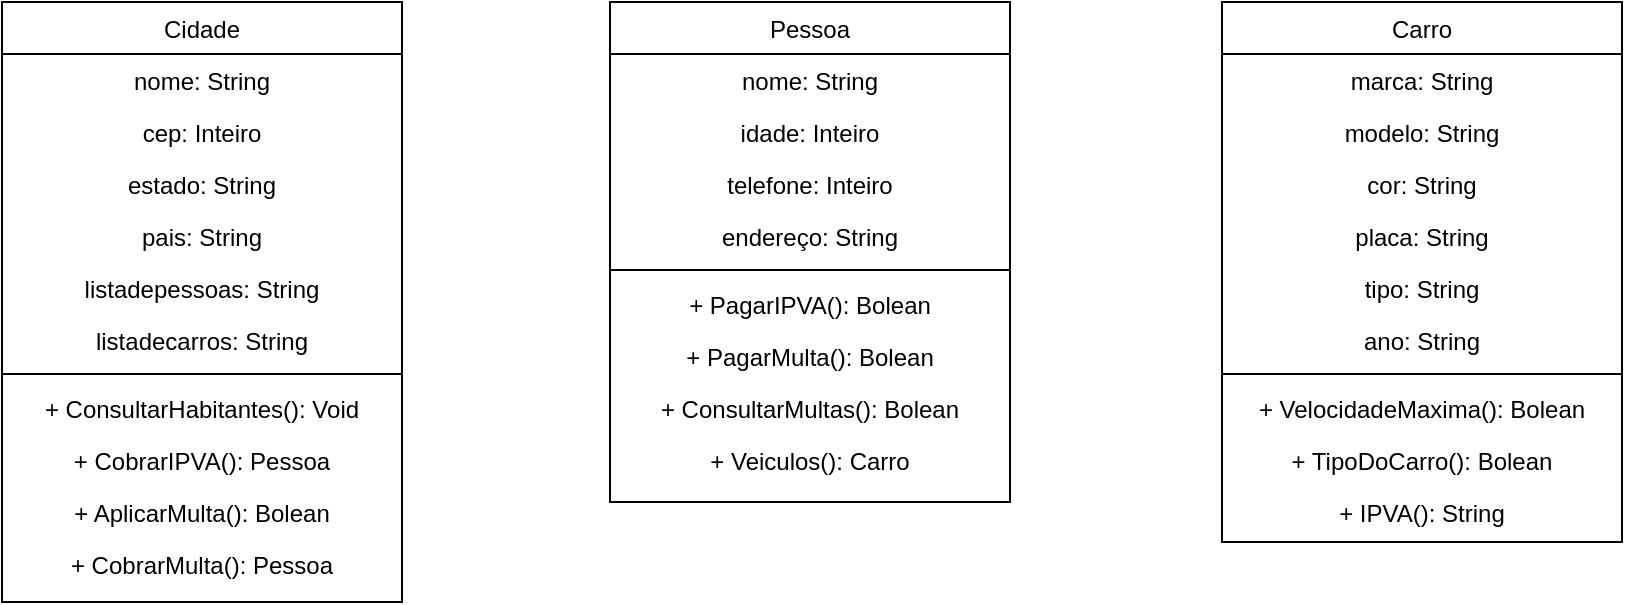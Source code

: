 <mxfile version="21.0.2" type="device"><diagram id="C5RBs43oDa-KdzZeNtuy" name="Page-1"><mxGraphModel dx="1434" dy="764" grid="1" gridSize="10" guides="1" tooltips="1" connect="1" arrows="1" fold="1" page="1" pageScale="1" pageWidth="827" pageHeight="1169" math="0" shadow="0"><root><mxCell id="WIyWlLk6GJQsqaUBKTNV-0"/><mxCell id="WIyWlLk6GJQsqaUBKTNV-1" parent="WIyWlLk6GJQsqaUBKTNV-0"/><mxCell id="zkfFHV4jXpPFQw0GAbJ--0" value="Cidade" style="swimlane;fontStyle=0;align=center;verticalAlign=top;childLayout=stackLayout;horizontal=1;startSize=26;horizontalStack=0;resizeParent=1;resizeLast=0;collapsible=1;marginBottom=0;rounded=0;shadow=0;strokeWidth=1;fontFamily=Arial;labelBorderColor=none;" parent="WIyWlLk6GJQsqaUBKTNV-1" vertex="1"><mxGeometry x="10" y="10" width="200" height="300" as="geometry"><mxRectangle x="230" y="140" width="160" height="26" as="alternateBounds"/></mxGeometry></mxCell><mxCell id="zkfFHV4jXpPFQw0GAbJ--1" value="nome: String" style="text;align=center;verticalAlign=top;spacingLeft=4;spacingRight=4;overflow=hidden;rotatable=0;points=[[0,0.5],[1,0.5]];portConstraint=eastwest;fontFamily=Arial;fontStyle=0;labelBorderColor=none;" parent="zkfFHV4jXpPFQw0GAbJ--0" vertex="1"><mxGeometry y="26" width="200" height="26" as="geometry"/></mxCell><mxCell id="zkfFHV4jXpPFQw0GAbJ--2" value="cep: Inteiro" style="text;align=center;verticalAlign=top;spacingLeft=4;spacingRight=4;overflow=hidden;rotatable=0;points=[[0,0.5],[1,0.5]];portConstraint=eastwest;rounded=0;shadow=0;fontFamily=Arial;fontStyle=0;labelBorderColor=none;" parent="zkfFHV4jXpPFQw0GAbJ--0" vertex="1"><mxGeometry y="52" width="200" height="26" as="geometry"/></mxCell><mxCell id="zkfFHV4jXpPFQw0GAbJ--3" value="estado: String" style="text;align=center;verticalAlign=top;spacingLeft=4;spacingRight=4;overflow=hidden;rotatable=0;points=[[0,0.5],[1,0.5]];portConstraint=eastwest;rounded=0;shadow=0;fontFamily=Arial;fontStyle=0;labelBorderColor=none;" parent="zkfFHV4jXpPFQw0GAbJ--0" vertex="1"><mxGeometry y="78" width="200" height="26" as="geometry"/></mxCell><mxCell id="rJbsGy1KemC-nFW4CFmG-0" value="pais: String" style="text;align=center;verticalAlign=top;spacingLeft=4;spacingRight=4;overflow=hidden;rotatable=0;points=[[0,0.5],[1,0.5]];portConstraint=eastwest;rounded=0;shadow=0;fontFamily=Arial;fontStyle=0;labelBorderColor=none;" vertex="1" parent="zkfFHV4jXpPFQw0GAbJ--0"><mxGeometry y="104" width="200" height="26" as="geometry"/></mxCell><mxCell id="rJbsGy1KemC-nFW4CFmG-63" value="listadepessoas: String" style="text;align=center;verticalAlign=top;spacingLeft=4;spacingRight=4;overflow=hidden;rotatable=0;points=[[0,0.5],[1,0.5]];portConstraint=eastwest;rounded=0;shadow=0;fontFamily=Arial;fontStyle=0;labelBorderColor=none;" vertex="1" parent="zkfFHV4jXpPFQw0GAbJ--0"><mxGeometry y="130" width="200" height="26" as="geometry"/></mxCell><mxCell id="rJbsGy1KemC-nFW4CFmG-64" value="listadecarros: String" style="text;align=center;verticalAlign=top;spacingLeft=4;spacingRight=4;overflow=hidden;rotatable=0;points=[[0,0.5],[1,0.5]];portConstraint=eastwest;rounded=0;shadow=0;fontFamily=Arial;fontStyle=0;labelBorderColor=none;" vertex="1" parent="zkfFHV4jXpPFQw0GAbJ--0"><mxGeometry y="156" width="200" height="26" as="geometry"/></mxCell><mxCell id="rJbsGy1KemC-nFW4CFmG-62" value="" style="line;strokeWidth=1;fillColor=none;align=left;verticalAlign=middle;spacingTop=-1;spacingLeft=3;spacingRight=3;rotatable=0;labelPosition=right;points=[];portConstraint=eastwest;strokeColor=inherit;" vertex="1" parent="zkfFHV4jXpPFQw0GAbJ--0"><mxGeometry y="182" width="200" height="8" as="geometry"/></mxCell><mxCell id="rJbsGy1KemC-nFW4CFmG-46" value="+ ConsultarHabitantes(): Void" style="text;align=center;verticalAlign=top;spacingLeft=4;spacingRight=4;overflow=hidden;rotatable=0;points=[[0,0.5],[1,0.5]];portConstraint=eastwest;rounded=0;shadow=0;fontFamily=Arial;fontStyle=0;labelBorderColor=none;" vertex="1" parent="zkfFHV4jXpPFQw0GAbJ--0"><mxGeometry y="190" width="200" height="26" as="geometry"/></mxCell><mxCell id="rJbsGy1KemC-nFW4CFmG-54" value="+ CobrarIPVA(): Pessoa" style="text;align=center;verticalAlign=top;spacingLeft=4;spacingRight=4;overflow=hidden;rotatable=0;points=[[0,0.5],[1,0.5]];portConstraint=eastwest;rounded=0;shadow=0;fontFamily=Arial;fontStyle=0;labelBorderColor=none;" vertex="1" parent="zkfFHV4jXpPFQw0GAbJ--0"><mxGeometry y="216" width="200" height="26" as="geometry"/></mxCell><mxCell id="rJbsGy1KemC-nFW4CFmG-56" value="+ AplicarMulta(): Bolean" style="text;align=center;verticalAlign=top;spacingLeft=4;spacingRight=4;overflow=hidden;rotatable=0;points=[[0,0.5],[1,0.5]];portConstraint=eastwest;rounded=0;shadow=0;fontFamily=Arial;fontStyle=0;labelBorderColor=none;" vertex="1" parent="zkfFHV4jXpPFQw0GAbJ--0"><mxGeometry y="242" width="200" height="26" as="geometry"/></mxCell><mxCell id="rJbsGy1KemC-nFW4CFmG-55" value="+ CobrarMulta(): Pessoa" style="text;align=center;verticalAlign=top;spacingLeft=4;spacingRight=4;overflow=hidden;rotatable=0;points=[[0,0.5],[1,0.5]];portConstraint=eastwest;rounded=0;shadow=0;fontFamily=Arial;fontStyle=0;labelBorderColor=none;" vertex="1" parent="zkfFHV4jXpPFQw0GAbJ--0"><mxGeometry y="268" width="200" height="26" as="geometry"/></mxCell><mxCell id="zkfFHV4jXpPFQw0GAbJ--17" value="Pessoa" style="swimlane;fontStyle=0;align=center;verticalAlign=top;childLayout=stackLayout;horizontal=1;startSize=26;horizontalStack=0;resizeParent=1;resizeLast=0;collapsible=1;marginBottom=0;rounded=0;shadow=0;strokeWidth=1;fontFamily=Arial;labelBorderColor=none;" parent="WIyWlLk6GJQsqaUBKTNV-1" vertex="1"><mxGeometry x="314" y="10" width="200" height="250" as="geometry"><mxRectangle x="550" y="140" width="160" height="26" as="alternateBounds"/></mxGeometry></mxCell><mxCell id="zkfFHV4jXpPFQw0GAbJ--18" value="nome: String" style="text;align=center;verticalAlign=top;spacingLeft=4;spacingRight=4;overflow=hidden;rotatable=0;points=[[0,0.5],[1,0.5]];portConstraint=eastwest;fontFamily=Arial;fontStyle=0;labelBorderColor=none;" parent="zkfFHV4jXpPFQw0GAbJ--17" vertex="1"><mxGeometry y="26" width="200" height="26" as="geometry"/></mxCell><mxCell id="zkfFHV4jXpPFQw0GAbJ--19" value="idade: Inteiro" style="text;align=center;verticalAlign=top;spacingLeft=4;spacingRight=4;overflow=hidden;rotatable=0;points=[[0,0.5],[1,0.5]];portConstraint=eastwest;rounded=0;shadow=0;fontFamily=Arial;fontStyle=0;labelBorderColor=none;" parent="zkfFHV4jXpPFQw0GAbJ--17" vertex="1"><mxGeometry y="52" width="200" height="26" as="geometry"/></mxCell><mxCell id="zkfFHV4jXpPFQw0GAbJ--21" value="telefone: Inteiro" style="text;align=center;verticalAlign=top;spacingLeft=4;spacingRight=4;overflow=hidden;rotatable=0;points=[[0,0.5],[1,0.5]];portConstraint=eastwest;rounded=0;shadow=0;fontFamily=Arial;fontStyle=0;labelBorderColor=none;" parent="zkfFHV4jXpPFQw0GAbJ--17" vertex="1"><mxGeometry y="78" width="200" height="26" as="geometry"/></mxCell><mxCell id="zkfFHV4jXpPFQw0GAbJ--20" value="endereço: String" style="text;align=center;verticalAlign=top;spacingLeft=4;spacingRight=4;overflow=hidden;rotatable=0;points=[[0,0.5],[1,0.5]];portConstraint=eastwest;rounded=0;shadow=0;fontFamily=Arial;fontStyle=0;labelBorderColor=none;" parent="zkfFHV4jXpPFQw0GAbJ--17" vertex="1"><mxGeometry y="104" width="200" height="26" as="geometry"/></mxCell><mxCell id="rJbsGy1KemC-nFW4CFmG-61" value="" style="line;strokeWidth=1;fillColor=none;align=left;verticalAlign=middle;spacingTop=-1;spacingLeft=3;spacingRight=3;rotatable=0;labelPosition=right;points=[];portConstraint=eastwest;strokeColor=inherit;" vertex="1" parent="zkfFHV4jXpPFQw0GAbJ--17"><mxGeometry y="130" width="200" height="8" as="geometry"/></mxCell><mxCell id="rJbsGy1KemC-nFW4CFmG-36" value="+ PagarIPVA(): Bolean" style="text;align=center;verticalAlign=top;spacingLeft=4;spacingRight=4;overflow=hidden;rotatable=0;points=[[0,0.5],[1,0.5]];portConstraint=eastwest;rounded=0;shadow=0;fontFamily=Arial;fontStyle=0;labelBorderColor=none;" vertex="1" parent="zkfFHV4jXpPFQw0GAbJ--17"><mxGeometry y="138" width="200" height="26" as="geometry"/></mxCell><mxCell id="rJbsGy1KemC-nFW4CFmG-44" value="+ PagarMulta(): Bolean" style="text;align=center;verticalAlign=top;spacingLeft=4;spacingRight=4;overflow=hidden;rotatable=0;points=[[0,0.5],[1,0.5]];portConstraint=eastwest;rounded=0;shadow=0;fontFamily=Arial;fontStyle=0;labelBorderColor=none;" vertex="1" parent="zkfFHV4jXpPFQw0GAbJ--17"><mxGeometry y="164" width="200" height="26" as="geometry"/></mxCell><mxCell id="rJbsGy1KemC-nFW4CFmG-45" value="+ ConsultarMultas(): Bolean" style="text;align=center;verticalAlign=top;spacingLeft=4;spacingRight=4;overflow=hidden;rotatable=0;points=[[0,0.5],[1,0.5]];portConstraint=eastwest;rounded=0;shadow=0;fontFamily=Arial;fontStyle=0;labelBorderColor=none;" vertex="1" parent="zkfFHV4jXpPFQw0GAbJ--17"><mxGeometry y="190" width="200" height="26" as="geometry"/></mxCell><mxCell id="rJbsGy1KemC-nFW4CFmG-38" value="+ Veiculos(): Carro" style="text;align=center;verticalAlign=top;spacingLeft=4;spacingRight=4;overflow=hidden;rotatable=0;points=[[0,0.5],[1,0.5]];portConstraint=eastwest;rounded=0;shadow=0;fontFamily=Arial;fontStyle=0;labelBorderColor=none;" vertex="1" parent="zkfFHV4jXpPFQw0GAbJ--17"><mxGeometry y="216" width="200" height="26" as="geometry"/></mxCell><mxCell id="rJbsGy1KemC-nFW4CFmG-13" value="Carro" style="swimlane;fontStyle=0;align=center;verticalAlign=top;childLayout=stackLayout;horizontal=1;startSize=26;horizontalStack=0;resizeParent=1;resizeLast=0;collapsible=1;marginBottom=0;rounded=0;shadow=0;strokeWidth=1;fontFamily=Arial;labelBorderColor=none;" vertex="1" parent="WIyWlLk6GJQsqaUBKTNV-1"><mxGeometry x="620" y="10" width="200" height="270" as="geometry"><mxRectangle x="550" y="140" width="160" height="26" as="alternateBounds"/></mxGeometry></mxCell><mxCell id="rJbsGy1KemC-nFW4CFmG-14" value="marca: String" style="text;align=center;verticalAlign=top;spacingLeft=4;spacingRight=4;overflow=hidden;rotatable=0;points=[[0,0.5],[1,0.5]];portConstraint=eastwest;fontFamily=Arial;fontStyle=0;labelBorderColor=none;" vertex="1" parent="rJbsGy1KemC-nFW4CFmG-13"><mxGeometry y="26" width="200" height="26" as="geometry"/></mxCell><mxCell id="rJbsGy1KemC-nFW4CFmG-15" value="modelo: String" style="text;align=center;verticalAlign=top;spacingLeft=4;spacingRight=4;overflow=hidden;rotatable=0;points=[[0,0.5],[1,0.5]];portConstraint=eastwest;rounded=0;shadow=0;fontFamily=Arial;fontStyle=0;labelBorderColor=none;" vertex="1" parent="rJbsGy1KemC-nFW4CFmG-13"><mxGeometry y="52" width="200" height="26" as="geometry"/></mxCell><mxCell id="rJbsGy1KemC-nFW4CFmG-16" value="cor: String" style="text;align=center;verticalAlign=top;spacingLeft=4;spacingRight=4;overflow=hidden;rotatable=0;points=[[0,0.5],[1,0.5]];portConstraint=eastwest;rounded=0;shadow=0;fontFamily=Arial;fontStyle=0;labelBorderColor=none;" vertex="1" parent="rJbsGy1KemC-nFW4CFmG-13"><mxGeometry y="78" width="200" height="26" as="geometry"/></mxCell><mxCell id="rJbsGy1KemC-nFW4CFmG-17" value="placa: String" style="text;align=center;verticalAlign=top;spacingLeft=4;spacingRight=4;overflow=hidden;rotatable=0;points=[[0,0.5],[1,0.5]];portConstraint=eastwest;rounded=0;shadow=0;fontFamily=Arial;fontStyle=0;labelBorderColor=none;" vertex="1" parent="rJbsGy1KemC-nFW4CFmG-13"><mxGeometry y="104" width="200" height="26" as="geometry"/></mxCell><mxCell id="rJbsGy1KemC-nFW4CFmG-58" value="tipo: String" style="text;align=center;verticalAlign=top;spacingLeft=4;spacingRight=4;overflow=hidden;rotatable=0;points=[[0,0.5],[1,0.5]];portConstraint=eastwest;rounded=0;shadow=0;fontFamily=Arial;fontStyle=0;labelBorderColor=none;" vertex="1" parent="rJbsGy1KemC-nFW4CFmG-13"><mxGeometry y="130" width="200" height="26" as="geometry"/></mxCell><mxCell id="rJbsGy1KemC-nFW4CFmG-59" value="ano: String" style="text;align=center;verticalAlign=top;spacingLeft=4;spacingRight=4;overflow=hidden;rotatable=0;points=[[0,0.5],[1,0.5]];portConstraint=eastwest;rounded=0;shadow=0;fontFamily=Arial;fontStyle=0;labelBorderColor=none;" vertex="1" parent="rJbsGy1KemC-nFW4CFmG-13"><mxGeometry y="156" width="200" height="26" as="geometry"/></mxCell><mxCell id="rJbsGy1KemC-nFW4CFmG-60" value="" style="line;strokeWidth=1;fillColor=none;align=left;verticalAlign=middle;spacingTop=-1;spacingLeft=3;spacingRight=3;rotatable=0;labelPosition=right;points=[];portConstraint=eastwest;strokeColor=inherit;" vertex="1" parent="rJbsGy1KemC-nFW4CFmG-13"><mxGeometry y="182" width="200" height="8" as="geometry"/></mxCell><mxCell id="rJbsGy1KemC-nFW4CFmG-42" value="+ VelocidadeMaxima(): Bolean" style="text;align=center;verticalAlign=top;spacingLeft=4;spacingRight=4;overflow=hidden;rotatable=0;points=[[0,0.5],[1,0.5]];portConstraint=eastwest;rounded=0;shadow=0;fontFamily=Arial;fontStyle=0;labelBorderColor=none;" vertex="1" parent="rJbsGy1KemC-nFW4CFmG-13"><mxGeometry y="190" width="200" height="26" as="geometry"/></mxCell><mxCell id="rJbsGy1KemC-nFW4CFmG-43" value="+ TipoDoCarro(): Bolean" style="text;align=center;verticalAlign=top;spacingLeft=4;spacingRight=4;overflow=hidden;rotatable=0;points=[[0,0.5],[1,0.5]];portConstraint=eastwest;rounded=0;shadow=0;fontFamily=Arial;fontStyle=0;labelBorderColor=none;" vertex="1" parent="rJbsGy1KemC-nFW4CFmG-13"><mxGeometry y="216" width="200" height="26" as="geometry"/></mxCell><mxCell id="rJbsGy1KemC-nFW4CFmG-57" value="+ IPVA(): String" style="text;align=center;verticalAlign=top;spacingLeft=4;spacingRight=4;overflow=hidden;rotatable=0;points=[[0,0.5],[1,0.5]];portConstraint=eastwest;rounded=0;shadow=0;fontFamily=Arial;fontStyle=0;labelBorderColor=none;" vertex="1" parent="rJbsGy1KemC-nFW4CFmG-13"><mxGeometry y="242" width="200" height="26" as="geometry"/></mxCell></root></mxGraphModel></diagram></mxfile>